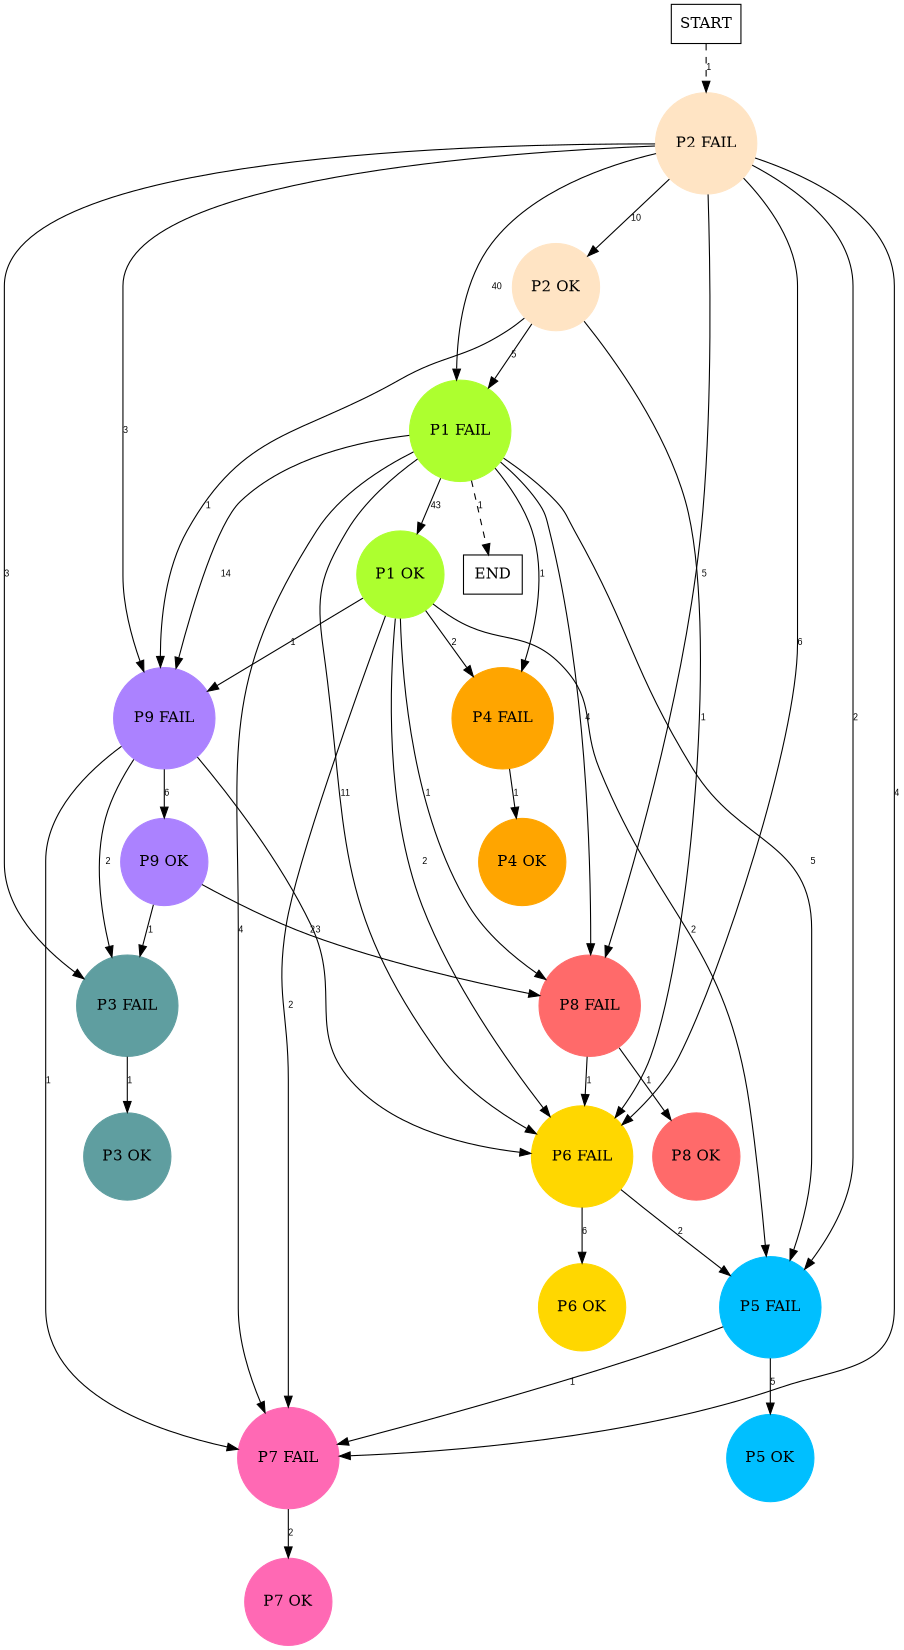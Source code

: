 digraph graphname {
	dpi = 150
	size="16,11!";
	margin = 0;
"P2 FAIL" [shape=circle, color=bisque, style=filled]"P1 FAIL" [shape=circle, color=greenyellow, style=filled]"P9 FAIL" [shape=circle, color=mediumpurple1, style=filled]"P3 FAIL" [shape=circle, color=cadetblue, style=filled]"P7 FAIL" [shape=circle, color=hotpink, style=filled]"P6 FAIL" [shape=circle, color=gold, style=filled]"P6 OK" [shape=circle, color=gold, style=filled]"P1 OK" [shape=circle, color=greenyellow, style=filled]"P2 OK" [shape=circle, color=bisque, style=filled]"P3 OK" [shape=circle, color=cadetblue, style=filled]"P7 OK" [shape=circle, color=hotpink, style=filled]"P8 FAIL" [shape=circle, color=indianred1, style=filled]"P4 FAIL" [shape=circle, color=orange, style=filled]"P4 OK" [shape=circle, color=orange, style=filled]"P9 OK" [shape=circle, color=mediumpurple1, style=filled]"P5 FAIL" [shape=circle, color=deepskyblue, style=filled]"P5 OK" [shape=circle, color=deepskyblue, style=filled]"P8 OK" [shape=circle, color=indianred1, style=filled]"START" [shape=box, fillcolor=white, style=filled, color=black]"END" [shape=box, fillcolor=white, style=filled, color=black]"P2 FAIL" -> "P1 FAIL" [ label ="40" labelfloat=false fontname="Arial" fontsize=8]
"P2 FAIL" -> "P9 FAIL" [ label ="3" labelfloat=false fontname="Arial" fontsize=8]
"P2 FAIL" -> "P3 FAIL" [ label ="3" labelfloat=false fontname="Arial" fontsize=8]
"P2 FAIL" -> "P7 FAIL" [ label ="4" labelfloat=false fontname="Arial" fontsize=8]
"P2 FAIL" -> "P6 FAIL" [ label ="6" labelfloat=false fontname="Arial" fontsize=8]
"P2 FAIL" -> "P2 OK" [ label ="10" labelfloat=false fontname="Arial" fontsize=8]
"P2 FAIL" -> "P8 FAIL" [ label ="5" labelfloat=false fontname="Arial" fontsize=8]
"P2 FAIL" -> "P5 FAIL" [ label ="2" labelfloat=false fontname="Arial" fontsize=8]
"P1 FAIL" -> "P9 FAIL" [ label ="14" labelfloat=false fontname="Arial" fontsize=8]
"P1 FAIL" -> "P7 FAIL" [ label ="4" labelfloat=false fontname="Arial" fontsize=8]
"P1 FAIL" -> "P6 FAIL" [ label ="11" labelfloat=false fontname="Arial" fontsize=8]
"P1 FAIL" -> "P1 OK" [ label ="43" labelfloat=false fontname="Arial" fontsize=8]
"P1 FAIL" -> "P8 FAIL" [ label ="4" labelfloat=false fontname="Arial" fontsize=8]
"P1 FAIL" -> "P4 FAIL" [ label ="1" labelfloat=false fontname="Arial" fontsize=8]
"P1 FAIL" -> "P5 FAIL" [ label ="5" labelfloat=false fontname="Arial" fontsize=8]
"P1 FAIL" -> "END" [ style = dashed label ="1" labelfloat=false fontname="Arial" fontsize=8]
"P9 FAIL" -> "P3 FAIL" [ label ="2" labelfloat=false fontname="Arial" fontsize=8]
"P9 FAIL" -> "P7 FAIL" [ label ="1" labelfloat=false fontname="Arial" fontsize=8]
"P9 FAIL" -> "P6 FAIL" [ label ="3" labelfloat=false fontname="Arial" fontsize=8]
"P9 FAIL" -> "P9 OK" [ label ="6" labelfloat=false fontname="Arial" fontsize=8]
"P3 FAIL" -> "P3 OK" [ label ="1" labelfloat=false fontname="Arial" fontsize=8]
"P7 FAIL" -> "P7 OK" [ label ="2" labelfloat=false fontname="Arial" fontsize=8]
"P6 FAIL" -> "P6 OK" [ label ="6" labelfloat=false fontname="Arial" fontsize=8]
"P6 FAIL" -> "P5 FAIL" [ label ="2" labelfloat=false fontname="Arial" fontsize=8]
"P1 OK" -> "P9 FAIL" [ label ="1" labelfloat=false fontname="Arial" fontsize=8]
"P1 OK" -> "P7 FAIL" [ label ="2" labelfloat=false fontname="Arial" fontsize=8]
"P1 OK" -> "P6 FAIL" [ label ="2" labelfloat=false fontname="Arial" fontsize=8]
"P1 OK" -> "P8 FAIL" [ label ="1" labelfloat=false fontname="Arial" fontsize=8]
"P1 OK" -> "P4 FAIL" [ label ="2" labelfloat=false fontname="Arial" fontsize=8]
"P1 OK" -> "P5 FAIL" [ label ="2" labelfloat=false fontname="Arial" fontsize=8]
"P2 OK" -> "P1 FAIL" [ label ="5" labelfloat=false fontname="Arial" fontsize=8]
"P2 OK" -> "P9 FAIL" [ label ="1" labelfloat=false fontname="Arial" fontsize=8]
"P2 OK" -> "P6 FAIL" [ label ="1" labelfloat=false fontname="Arial" fontsize=8]
"P8 FAIL" -> "P6 FAIL" [ label ="1" labelfloat=false fontname="Arial" fontsize=8]
"P8 FAIL" -> "P8 OK" [ label ="1" labelfloat=false fontname="Arial" fontsize=8]
"P4 FAIL" -> "P4 OK" [ label ="1" labelfloat=false fontname="Arial" fontsize=8]
"P9 OK" -> "P3 FAIL" [ label ="1" labelfloat=false fontname="Arial" fontsize=8]
"P9 OK" -> "P8 FAIL" [ label ="2" labelfloat=false fontname="Arial" fontsize=8]
"P5 FAIL" -> "P7 FAIL" [ label ="1" labelfloat=false fontname="Arial" fontsize=8]
"P5 FAIL" -> "P5 OK" [ label ="5" labelfloat=false fontname="Arial" fontsize=8]
"START" -> "P2 FAIL" [ style = dashed label ="1" labelfloat=false fontname="Arial" fontsize=8]
}